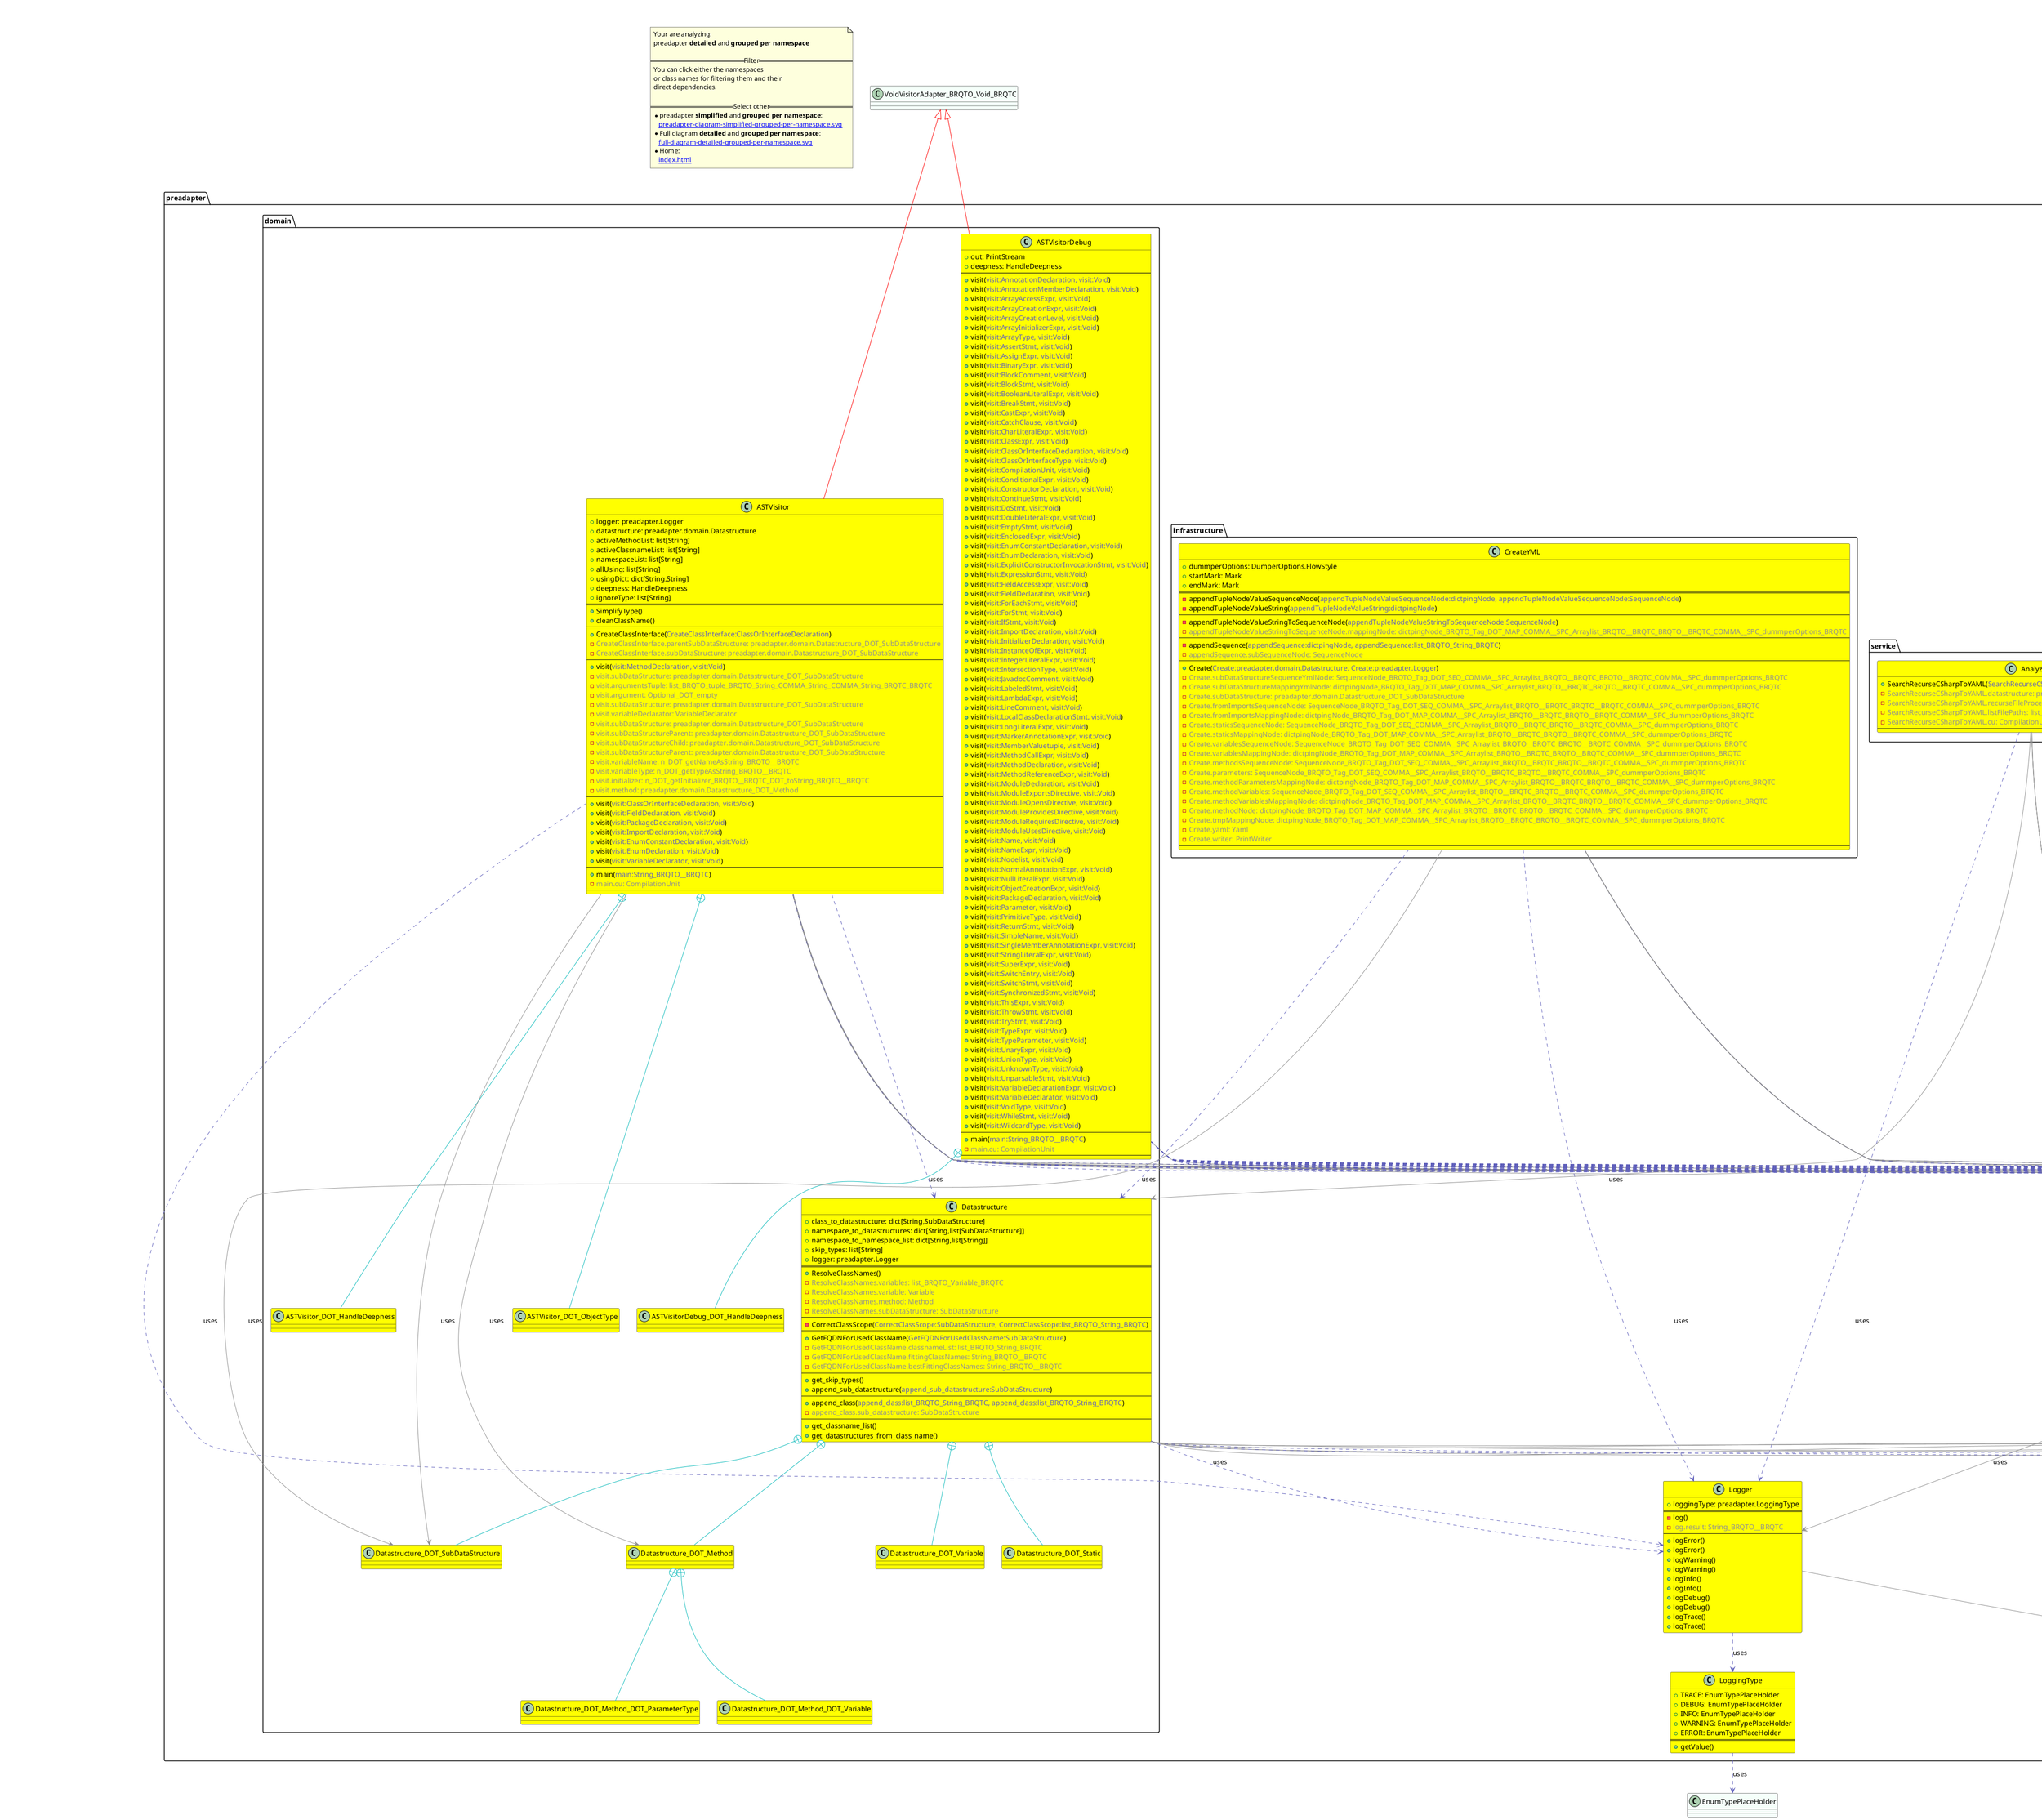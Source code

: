 @startuml
title <size:20>preadapter **detailed** and **grouped per namespace**</size>
note "Your are analyzing:\npreadapter **detailed** and **grouped per namespace**\n\n==Filter==\nYou can click either the namespaces \nor class names for filtering them and their\ndirect dependencies.\n\n==Select other==\n* preadapter **simplified** and **grouped per namespace**:\n   [[preadapter-diagram-simplified-grouped-per-namespace.svg]]\n* Full diagram **detailed** and **grouped per namespace**:\n   [[full-diagram-detailed-grouped-per-namespace.svg]]\n* Home:\n   [[index.html]]" as FloatingNote
class list_BRQTO_Variable_BRQTC [[list_BRQTO_Variable_BRQTC-diagram-detailed-grouped-per-namespace.svg]] #MintCream {
}
class Variable [[Variable-diagram-detailed-grouped-per-namespace.svg]] #MintCream {
}
class Method [[Method-diagram-detailed-grouped-per-namespace.svg]] #MintCream {
}
class SubDataStructure [[SubDataStructure-diagram-detailed-grouped-per-namespace.svg]] #MintCream {
}
class list_BRQTO_String_BRQTC [[list_BRQTO_String_BRQTC-diagram-detailed-grouped-per-namespace.svg]] #MintCream {
}
class String_BRQTO__BRQTC [[String_BRQTO__BRQTC-diagram-detailed-grouped-per-namespace.svg]] #MintCream {
}
class VoidVisitorAdapter_BRQTO_Void_BRQTC [[VoidVisitorAdapter_BRQTO_Void_BRQTC-diagram-detailed-grouped-per-namespace.svg]] #MintCream {
}
class HandleDeepness [[HandleDeepness-diagram-detailed-grouped-per-namespace.svg]] #MintCream {
}
class ClassOrInterfaceDeclaration [[ClassOrInterfaceDeclaration-diagram-detailed-grouped-per-namespace.svg]] #MintCream {
}
class MethodDeclaration [[MethodDeclaration-diagram-detailed-grouped-per-namespace.svg]] #MintCream {
}
class Void [[Void-diagram-detailed-grouped-per-namespace.svg]] #MintCream {
}
class list_BRQTO_tuple_BRQTO_String_COMMA_String_COMMA_String_BRQTC_BRQTC [[list_BRQTO_tuple_BRQTO_String_COMMA_String_COMMA_String_BRQTC_BRQTC-diagram-detailed-grouped-per-namespace.svg]] #MintCream {
}
class Optional_DOT_empty [[Optional_DOT_empty-diagram-detailed-grouped-per-namespace.svg]] #MintCream {
}
class VariableDeclarator [[VariableDeclarator-diagram-detailed-grouped-per-namespace.svg]] #MintCream {
}
class n_DOT_getNameAsString_BRQTO__BRQTC [[n_DOT_getNameAsString_BRQTO__BRQTC-diagram-detailed-grouped-per-namespace.svg]] #MintCream {
}
class n_DOT_getTypeAsString_BRQTO__BRQTC [[n_DOT_getTypeAsString_BRQTO__BRQTC-diagram-detailed-grouped-per-namespace.svg]] #MintCream {
}
class n_DOT_getInitializer_BRQTO__BRQTC_DOT_toString_BRQTO__BRQTC [[n_DOT_getInitializer_BRQTO__BRQTC_DOT_toString_BRQTO__BRQTC-diagram-detailed-grouped-per-namespace.svg]] #MintCream {
}
class FieldDeclaration [[FieldDeclaration-diagram-detailed-grouped-per-namespace.svg]] #MintCream {
}
class PackageDeclaration [[PackageDeclaration-diagram-detailed-grouped-per-namespace.svg]] #MintCream {
}
class ImportDeclaration [[ImportDeclaration-diagram-detailed-grouped-per-namespace.svg]] #MintCream {
}
class EnumConstantDeclaration [[EnumConstantDeclaration-diagram-detailed-grouped-per-namespace.svg]] #MintCream {
}
class EnumDeclaration [[EnumDeclaration-diagram-detailed-grouped-per-namespace.svg]] #MintCream {
}
class CompilationUnit [[CompilationUnit-diagram-detailed-grouped-per-namespace.svg]] #MintCream {
}
class RecursiveFileProcessor_BRQTO__BRQTC [[RecursiveFileProcessor_BRQTO__BRQTC-diagram-detailed-grouped-per-namespace.svg]] #MintCream {
}
class EnumTypePlaceHolder [[EnumTypePlaceHolder-diagram-detailed-grouped-per-namespace.svg]] #MintCream {
}
class PrintStream [[PrintStream-diagram-detailed-grouped-per-namespace.svg]] #MintCream {
}
class AnnotationDeclaration [[AnnotationDeclaration-diagram-detailed-grouped-per-namespace.svg]] #MintCream {
}
class AnnotationMemberDeclaration [[AnnotationMemberDeclaration-diagram-detailed-grouped-per-namespace.svg]] #MintCream {
}
class ArrayAccessExpr [[ArrayAccessExpr-diagram-detailed-grouped-per-namespace.svg]] #MintCream {
}
class ArrayCreationExpr [[ArrayCreationExpr-diagram-detailed-grouped-per-namespace.svg]] #MintCream {
}
class ArrayCreationLevel [[ArrayCreationLevel-diagram-detailed-grouped-per-namespace.svg]] #MintCream {
}
class ArrayInitializerExpr [[ArrayInitializerExpr-diagram-detailed-grouped-per-namespace.svg]] #MintCream {
}
class ArrayType [[ArrayType-diagram-detailed-grouped-per-namespace.svg]] #MintCream {
}
class AssertStmt [[AssertStmt-diagram-detailed-grouped-per-namespace.svg]] #MintCream {
}
class AssignExpr [[AssignExpr-diagram-detailed-grouped-per-namespace.svg]] #MintCream {
}
class BinaryExpr [[BinaryExpr-diagram-detailed-grouped-per-namespace.svg]] #MintCream {
}
class BlockComment [[BlockComment-diagram-detailed-grouped-per-namespace.svg]] #MintCream {
}
class BlockStmt [[BlockStmt-diagram-detailed-grouped-per-namespace.svg]] #MintCream {
}
class BooleanLiteralExpr [[BooleanLiteralExpr-diagram-detailed-grouped-per-namespace.svg]] #MintCream {
}
class BreakStmt [[BreakStmt-diagram-detailed-grouped-per-namespace.svg]] #MintCream {
}
class CastExpr [[CastExpr-diagram-detailed-grouped-per-namespace.svg]] #MintCream {
}
class CatchClause [[CatchClause-diagram-detailed-grouped-per-namespace.svg]] #MintCream {
}
class CharLiteralExpr [[CharLiteralExpr-diagram-detailed-grouped-per-namespace.svg]] #MintCream {
}
class ClassExpr [[ClassExpr-diagram-detailed-grouped-per-namespace.svg]] #MintCream {
}
class ClassOrInterfaceType [[ClassOrInterfaceType-diagram-detailed-grouped-per-namespace.svg]] #MintCream {
}
class ConditionalExpr [[ConditionalExpr-diagram-detailed-grouped-per-namespace.svg]] #MintCream {
}
class ConstructorDeclaration [[ConstructorDeclaration-diagram-detailed-grouped-per-namespace.svg]] #MintCream {
}
class ContinueStmt [[ContinueStmt-diagram-detailed-grouped-per-namespace.svg]] #MintCream {
}
class DoStmt [[DoStmt-diagram-detailed-grouped-per-namespace.svg]] #MintCream {
}
class DoubleLiteralExpr [[DoubleLiteralExpr-diagram-detailed-grouped-per-namespace.svg]] #MintCream {
}
class EmptyStmt [[EmptyStmt-diagram-detailed-grouped-per-namespace.svg]] #MintCream {
}
class EnclosedExpr [[EnclosedExpr-diagram-detailed-grouped-per-namespace.svg]] #MintCream {
}
class ExplicitConstructorInvocationStmt [[ExplicitConstructorInvocationStmt-diagram-detailed-grouped-per-namespace.svg]] #MintCream {
}
class ExpressionStmt [[ExpressionStmt-diagram-detailed-grouped-per-namespace.svg]] #MintCream {
}
class FieldAccessExpr [[FieldAccessExpr-diagram-detailed-grouped-per-namespace.svg]] #MintCream {
}
class ForEachStmt [[ForEachStmt-diagram-detailed-grouped-per-namespace.svg]] #MintCream {
}
class ForStmt [[ForStmt-diagram-detailed-grouped-per-namespace.svg]] #MintCream {
}
class IfStmt [[IfStmt-diagram-detailed-grouped-per-namespace.svg]] #MintCream {
}
class InitializerDeclaration [[InitializerDeclaration-diagram-detailed-grouped-per-namespace.svg]] #MintCream {
}
class InstanceOfExpr [[InstanceOfExpr-diagram-detailed-grouped-per-namespace.svg]] #MintCream {
}
class IntegerLiteralExpr [[IntegerLiteralExpr-diagram-detailed-grouped-per-namespace.svg]] #MintCream {
}
class IntersectionType [[IntersectionType-diagram-detailed-grouped-per-namespace.svg]] #MintCream {
}
class JavadocComment [[JavadocComment-diagram-detailed-grouped-per-namespace.svg]] #MintCream {
}
class LabeledStmt [[LabeledStmt-diagram-detailed-grouped-per-namespace.svg]] #MintCream {
}
class LambdaExpr [[LambdaExpr-diagram-detailed-grouped-per-namespace.svg]] #MintCream {
}
class LineComment [[LineComment-diagram-detailed-grouped-per-namespace.svg]] #MintCream {
}
class LocalClassDeclarationStmt [[LocalClassDeclarationStmt-diagram-detailed-grouped-per-namespace.svg]] #MintCream {
}
class LongLiteralExpr [[LongLiteralExpr-diagram-detailed-grouped-per-namespace.svg]] #MintCream {
}
class MarkerAnnotationExpr [[MarkerAnnotationExpr-diagram-detailed-grouped-per-namespace.svg]] #MintCream {
}
class MemberValuetuple [[MemberValuetuple-diagram-detailed-grouped-per-namespace.svg]] #MintCream {
}
class MethodCallExpr [[MethodCallExpr-diagram-detailed-grouped-per-namespace.svg]] #MintCream {
}
class MethodReferenceExpr [[MethodReferenceExpr-diagram-detailed-grouped-per-namespace.svg]] #MintCream {
}
class ModuleDeclaration [[ModuleDeclaration-diagram-detailed-grouped-per-namespace.svg]] #MintCream {
}
class ModuleExportsDirective [[ModuleExportsDirective-diagram-detailed-grouped-per-namespace.svg]] #MintCream {
}
class ModuleOpensDirective [[ModuleOpensDirective-diagram-detailed-grouped-per-namespace.svg]] #MintCream {
}
class ModuleProvidesDirective [[ModuleProvidesDirective-diagram-detailed-grouped-per-namespace.svg]] #MintCream {
}
class ModuleRequiresDirective [[ModuleRequiresDirective-diagram-detailed-grouped-per-namespace.svg]] #MintCream {
}
class ModuleUsesDirective [[ModuleUsesDirective-diagram-detailed-grouped-per-namespace.svg]] #MintCream {
}
class Name [[Name-diagram-detailed-grouped-per-namespace.svg]] #MintCream {
}
class NameExpr [[NameExpr-diagram-detailed-grouped-per-namespace.svg]] #MintCream {
}
class Nodelist [[Nodelist-diagram-detailed-grouped-per-namespace.svg]] #MintCream {
}
class NormalAnnotationExpr [[NormalAnnotationExpr-diagram-detailed-grouped-per-namespace.svg]] #MintCream {
}
class NullLiteralExpr [[NullLiteralExpr-diagram-detailed-grouped-per-namespace.svg]] #MintCream {
}
class ObjectCreationExpr [[ObjectCreationExpr-diagram-detailed-grouped-per-namespace.svg]] #MintCream {
}
class Parameter [[Parameter-diagram-detailed-grouped-per-namespace.svg]] #MintCream {
}
class PrimitiveType [[PrimitiveType-diagram-detailed-grouped-per-namespace.svg]] #MintCream {
}
class ReturnStmt [[ReturnStmt-diagram-detailed-grouped-per-namespace.svg]] #MintCream {
}
class SimpleName [[SimpleName-diagram-detailed-grouped-per-namespace.svg]] #MintCream {
}
class SingleMemberAnnotationExpr [[SingleMemberAnnotationExpr-diagram-detailed-grouped-per-namespace.svg]] #MintCream {
}
class StringLiteralExpr [[StringLiteralExpr-diagram-detailed-grouped-per-namespace.svg]] #MintCream {
}
class SuperExpr [[SuperExpr-diagram-detailed-grouped-per-namespace.svg]] #MintCream {
}
class SwitchEntry [[SwitchEntry-diagram-detailed-grouped-per-namespace.svg]] #MintCream {
}
class SwitchStmt [[SwitchStmt-diagram-detailed-grouped-per-namespace.svg]] #MintCream {
}
class SynchronizedStmt [[SynchronizedStmt-diagram-detailed-grouped-per-namespace.svg]] #MintCream {
}
class ThisExpr [[ThisExpr-diagram-detailed-grouped-per-namespace.svg]] #MintCream {
}
class ThrowStmt [[ThrowStmt-diagram-detailed-grouped-per-namespace.svg]] #MintCream {
}
class TryStmt [[TryStmt-diagram-detailed-grouped-per-namespace.svg]] #MintCream {
}
class TypeExpr [[TypeExpr-diagram-detailed-grouped-per-namespace.svg]] #MintCream {
}
class TypeParameter [[TypeParameter-diagram-detailed-grouped-per-namespace.svg]] #MintCream {
}
class UnaryExpr [[UnaryExpr-diagram-detailed-grouped-per-namespace.svg]] #MintCream {
}
class UnionType [[UnionType-diagram-detailed-grouped-per-namespace.svg]] #MintCream {
}
class UnknownType [[UnknownType-diagram-detailed-grouped-per-namespace.svg]] #MintCream {
}
class UnparsableStmt [[UnparsableStmt-diagram-detailed-grouped-per-namespace.svg]] #MintCream {
}
class VariableDeclarationExpr [[VariableDeclarationExpr-diagram-detailed-grouped-per-namespace.svg]] #MintCream {
}
class VoidType [[VoidType-diagram-detailed-grouped-per-namespace.svg]] #MintCream {
}
class WhileStmt [[WhileStmt-diagram-detailed-grouped-per-namespace.svg]] #MintCream {
}
class WildcardType [[WildcardType-diagram-detailed-grouped-per-namespace.svg]] #MintCream {
}
class AnalyzeAST_BRQTO__BRQTC [[AnalyzeAST_BRQTO__BRQTC-diagram-detailed-grouped-per-namespace.svg]] #MintCream {
}
class DirectoryStream_BRQTO_Path_BRQTC [[DirectoryStream_BRQTO_Path_BRQTC-diagram-detailed-grouped-per-namespace.svg]] #MintCream {
}
class Path [[Path-diagram-detailed-grouped-per-namespace.svg]] #MintCream {
}
class DumperOptions.FlowStyle [[DumperOptions.FlowStyle-diagram-detailed-grouped-per-namespace.svg]] #MintCream {
}
class Mark [[Mark-diagram-detailed-grouped-per-namespace.svg]] #MintCream {
}
class dictpingNode [[dictpingNode-diagram-detailed-grouped-per-namespace.svg]] #MintCream {
}
class SequenceNode [[SequenceNode-diagram-detailed-grouped-per-namespace.svg]] #MintCream {
}
class dictpingNode_BRQTO_Tag_DOT_MAP_COMMA__SPC_Arraylist_BRQTO__BRQTC_BRQTO__BRQTC_COMMA__SPC_dummperOptions_BRQTC [[dictpingNode_BRQTO_Tag_DOT_MAP_COMMA__SPC_Arraylist_BRQTO__BRQTC_BRQTO__BRQTC_COMMA__SPC_dummperOptions_BRQTC-diagram-detailed-grouped-per-namespace.svg]] #MintCream {
}
class SequenceNode_BRQTO_Tag_DOT_SEQ_COMMA__SPC_Arraylist_BRQTO__BRQTC_BRQTO__BRQTC_COMMA__SPC_dummperOptions_BRQTC [[SequenceNode_BRQTO_Tag_DOT_SEQ_COMMA__SPC_Arraylist_BRQTO__BRQTC_BRQTO__BRQTC_COMMA__SPC_dummperOptions_BRQTC-diagram-detailed-grouped-per-namespace.svg]] #MintCream {
}
class Yaml [[Yaml-diagram-detailed-grouped-per-namespace.svg]] #MintCream {
}
class PrintWriter [[PrintWriter-diagram-detailed-grouped-per-namespace.svg]] #MintCream {
}
' Closing all previous_sub_namespace_list namespace None because file analysis is finished.
namespace preadapter [[preadapter-diagram-detailed-grouped-per-namespace.svg]] {
class preadapter.Logger [[preadapter.Logger-diagram-detailed-grouped-per-namespace.svg]] #yellow {
  + loggingType: preadapter.LoggingType
==
  - log(<font color="6060BB"></font>)
  - <font color="909090">log.result: String_BRQTO__BRQTC</font>
--
  + logError(<font color="6060BB"></font>)
  + logError(<font color="6060BB"></font>)
  + logWarning(<font color="6060BB"></font>)
  + logWarning(<font color="6060BB"></font>)
  + logInfo(<font color="6060BB"></font>)
  + logInfo(<font color="6060BB"></font>)
  + logDebug(<font color="6060BB"></font>)
  + logDebug(<font color="6060BB"></font>)
  + logTrace(<font color="6060BB"></font>)
  + logTrace(<font color="6060BB"></font>)
}
class preadapter.LoggingType [[preadapter.LoggingType-diagram-detailed-grouped-per-namespace.svg]] #yellow {
  + TRACE: EnumTypePlaceHolder
  + DEBUG: EnumTypePlaceHolder
  + INFO: EnumTypePlaceHolder
  + WARNING: EnumTypePlaceHolder
  + ERROR: EnumTypePlaceHolder
==
  + getValue(<font color="6060BB"></font>)
}
class preadapter.Revenger [[preadapter.Revenger-diagram-detailed-grouped-per-namespace.svg]] #yellow {
  + main(<font color="6060BB">main:String_BRQTO__BRQTC</font>)
  - <font color="909090">main.logger: preadapter.Logger</font>
  - <font color="909090">main.ast: AnalyzeAST_BRQTO__BRQTC</font>
--
}
'Compared namespace preadapter [[preadapter-diagram-detailed-grouped-per-namespace.svg]] { with last element of }
' Closing all previous_sub_namespace_list namespace None because file analysis is finished.
' Closing namespace preadapter
}
namespace preadapter [[preadapter-diagram-detailed-grouped-per-namespace.svg]] {
namespace preadapter.domain [[preadapter.domain-diagram-detailed-grouped-per-namespace.svg]] {
  class preadapter.domain.Datastructure [[preadapter.domain.Datastructure-diagram-detailed-grouped-per-namespace.svg]] #yellow {
    + class_to_datastructure: dict[String,SubDataStructure]
    + namespace_to_datastructures: dict[String,list[SubDataStructure]]
    + namespace_to_namespace_list: dict[String,list[String]]
    + skip_types: list[String]
    + logger: preadapter.Logger
==
    + ResolveClassNames(<font color="6060BB"></font>)
    - <font color="909090">ResolveClassNames.variables: list_BRQTO_Variable_BRQTC</font>
    - <font color="909090">ResolveClassNames.variable: Variable</font>
    - <font color="909090">ResolveClassNames.method: Method</font>
    - <font color="909090">ResolveClassNames.subDataStructure: SubDataStructure</font>
--
    - CorrectClassScope(<font color="6060BB">CorrectClassScope:SubDataStructure, CorrectClassScope:list_BRQTO_String_BRQTC</font>)
--
    + GetFQDNForUsedClassName(<font color="6060BB">GetFQDNForUsedClassName:SubDataStructure</font>)
    - <font color="909090">GetFQDNForUsedClassName.classnameList: list_BRQTO_String_BRQTC</font>
    - <font color="909090">GetFQDNForUsedClassName.fittingClassNames: String_BRQTO__BRQTC</font>
    - <font color="909090">GetFQDNForUsedClassName.bestFittingClassNames: String_BRQTO__BRQTC</font>
--
    + get_skip_types(<font color="6060BB"></font>)
    + append_sub_datastructure(<font color="6060BB">append_sub_datastructure:SubDataStructure</font>)
--
    + append_class(<font color="6060BB">append_class:list_BRQTO_String_BRQTC, append_class:list_BRQTO_String_BRQTC</font>)
    - <font color="909090">append_class.sub_datastructure: SubDataStructure</font>
--
    + get_classname_list(<font color="6060BB"></font>)
    + get_datastructures_from_class_name(<font color="6060BB"></font>)
  }
  class preadapter.domain.Datastructure_DOT_Method [[preadapter.domain.Datastructure_DOT_Method-diagram-detailed-grouped-per-namespace.svg]] #yellow {
  }
  class preadapter.domain.Datastructure_DOT_Static [[preadapter.domain.Datastructure_DOT_Static-diagram-detailed-grouped-per-namespace.svg]] #yellow {
  }
  class preadapter.domain.Datastructure_DOT_Variable [[preadapter.domain.Datastructure_DOT_Variable-diagram-detailed-grouped-per-namespace.svg]] #yellow {
  }
  class preadapter.domain.Datastructure_DOT_SubDataStructure [[preadapter.domain.Datastructure_DOT_SubDataStructure-diagram-detailed-grouped-per-namespace.svg]] #yellow {
  }
  class preadapter.domain.ASTVisitor [[preadapter.domain.ASTVisitor-diagram-detailed-grouped-per-namespace.svg]] #yellow {
    + logger: preadapter.Logger
    + datastructure: preadapter.domain.Datastructure
    + activeMethodList: list[String]
    + activeClassnameList: list[String]
    + namespaceList: list[String]
    + allUsing: list[String]
    + usingDict: dict[String,String]
    + deepness: HandleDeepness
    + ignoreType: list[String]
==
    + SimplifyType(<font color="6060BB"></font>)
    + cleanClassName(<font color="6060BB"></font>)
--
    + CreateClassInterface(<font color="6060BB">CreateClassInterface:ClassOrInterfaceDeclaration</font>)
    - <font color="909090">CreateClassInterface.parentSubDataStructure: preadapter.domain.Datastructure_DOT_SubDataStructure</font>
    - <font color="909090">CreateClassInterface.subDataStructure: preadapter.domain.Datastructure_DOT_SubDataStructure</font>
--
    + visit(<font color="6060BB">visit:MethodDeclaration, visit:Void</font>)
    - <font color="909090">visit.subDataStructure: preadapter.domain.Datastructure_DOT_SubDataStructure</font>
    - <font color="909090">visit.argumentsTuple: list_BRQTO_tuple_BRQTO_String_COMMA_String_COMMA_String_BRQTC_BRQTC</font>
    - <font color="909090">visit.argument: Optional_DOT_empty</font>
    - <font color="909090">visit.subDataStructure: preadapter.domain.Datastructure_DOT_SubDataStructure</font>
    - <font color="909090">visit.variableDeclarator: VariableDeclarator</font>
    - <font color="909090">visit.subDataStructure: preadapter.domain.Datastructure_DOT_SubDataStructure</font>
    - <font color="909090">visit.subDataStructureParent: preadapter.domain.Datastructure_DOT_SubDataStructure</font>
    - <font color="909090">visit.subDataStructureChild: preadapter.domain.Datastructure_DOT_SubDataStructure</font>
    - <font color="909090">visit.subDataStructureParent: preadapter.domain.Datastructure_DOT_SubDataStructure</font>
    - <font color="909090">visit.variableName: n_DOT_getNameAsString_BRQTO__BRQTC</font>
    - <font color="909090">visit.variableType: n_DOT_getTypeAsString_BRQTO__BRQTC</font>
    - <font color="909090">visit.initializer: n_DOT_getInitializer_BRQTO__BRQTC_DOT_toString_BRQTO__BRQTC</font>
    - <font color="909090">visit.method: preadapter.domain.Datastructure_DOT_Method</font>
--
    + visit(<font color="6060BB">visit:ClassOrInterfaceDeclaration, visit:Void</font>)
    + visit(<font color="6060BB">visit:FieldDeclaration, visit:Void</font>)
    + visit(<font color="6060BB">visit:PackageDeclaration, visit:Void</font>)
    + visit(<font color="6060BB">visit:ImportDeclaration, visit:Void</font>)
    + visit(<font color="6060BB">visit:EnumConstantDeclaration, visit:Void</font>)
    + visit(<font color="6060BB">visit:EnumDeclaration, visit:Void</font>)
    + visit(<font color="6060BB">visit:VariableDeclarator, visit:Void</font>)
--
    + main(<font color="6060BB">main:String_BRQTO__BRQTC</font>)
    - <font color="909090">main.cu: CompilationUnit</font>
--
  }
  class preadapter.domain.ASTVisitor_DOT_ObjectType [[preadapter.domain.ASTVisitor_DOT_ObjectType-diagram-detailed-grouped-per-namespace.svg]] #yellow {
  }
  class preadapter.domain.ASTVisitor_DOT_HandleDeepness [[preadapter.domain.ASTVisitor_DOT_HandleDeepness-diagram-detailed-grouped-per-namespace.svg]] #yellow {
  }
  class preadapter.domain.Datastructure_DOT_Method_DOT_ParameterType [[preadapter.domain.Datastructure_DOT_Method_DOT_ParameterType-diagram-detailed-grouped-per-namespace.svg]] #yellow {
  }
  class preadapter.domain.Datastructure_DOT_Method_DOT_Variable [[preadapter.domain.Datastructure_DOT_Method_DOT_Variable-diagram-detailed-grouped-per-namespace.svg]] #yellow {
  }
  class preadapter.domain.ASTVisitorDebug_DOT_HandleDeepness [[preadapter.domain.ASTVisitorDebug_DOT_HandleDeepness-diagram-detailed-grouped-per-namespace.svg]] #yellow {
  }
  class preadapter.domain.ASTVisitorDebug [[preadapter.domain.ASTVisitorDebug-diagram-detailed-grouped-per-namespace.svg]] #yellow {
    + out: PrintStream
    + deepness: HandleDeepness
==
    + visit(<font color="6060BB">visit:AnnotationDeclaration, visit:Void</font>)
    + visit(<font color="6060BB">visit:AnnotationMemberDeclaration, visit:Void</font>)
    + visit(<font color="6060BB">visit:ArrayAccessExpr, visit:Void</font>)
    + visit(<font color="6060BB">visit:ArrayCreationExpr, visit:Void</font>)
    + visit(<font color="6060BB">visit:ArrayCreationLevel, visit:Void</font>)
    + visit(<font color="6060BB">visit:ArrayInitializerExpr, visit:Void</font>)
    + visit(<font color="6060BB">visit:ArrayType, visit:Void</font>)
    + visit(<font color="6060BB">visit:AssertStmt, visit:Void</font>)
    + visit(<font color="6060BB">visit:AssignExpr, visit:Void</font>)
    + visit(<font color="6060BB">visit:BinaryExpr, visit:Void</font>)
    + visit(<font color="6060BB">visit:BlockComment, visit:Void</font>)
    + visit(<font color="6060BB">visit:BlockStmt, visit:Void</font>)
    + visit(<font color="6060BB">visit:BooleanLiteralExpr, visit:Void</font>)
    + visit(<font color="6060BB">visit:BreakStmt, visit:Void</font>)
    + visit(<font color="6060BB">visit:CastExpr, visit:Void</font>)
    + visit(<font color="6060BB">visit:CatchClause, visit:Void</font>)
    + visit(<font color="6060BB">visit:CharLiteralExpr, visit:Void</font>)
    + visit(<font color="6060BB">visit:ClassExpr, visit:Void</font>)
    + visit(<font color="6060BB">visit:ClassOrInterfaceDeclaration, visit:Void</font>)
    + visit(<font color="6060BB">visit:ClassOrInterfaceType, visit:Void</font>)
    + visit(<font color="6060BB">visit:CompilationUnit, visit:Void</font>)
    + visit(<font color="6060BB">visit:ConditionalExpr, visit:Void</font>)
    + visit(<font color="6060BB">visit:ConstructorDeclaration, visit:Void</font>)
    + visit(<font color="6060BB">visit:ContinueStmt, visit:Void</font>)
    + visit(<font color="6060BB">visit:DoStmt, visit:Void</font>)
    + visit(<font color="6060BB">visit:DoubleLiteralExpr, visit:Void</font>)
    + visit(<font color="6060BB">visit:EmptyStmt, visit:Void</font>)
    + visit(<font color="6060BB">visit:EnclosedExpr, visit:Void</font>)
    + visit(<font color="6060BB">visit:EnumConstantDeclaration, visit:Void</font>)
    + visit(<font color="6060BB">visit:EnumDeclaration, visit:Void</font>)
    + visit(<font color="6060BB">visit:ExplicitConstructorInvocationStmt, visit:Void</font>)
    + visit(<font color="6060BB">visit:ExpressionStmt, visit:Void</font>)
    + visit(<font color="6060BB">visit:FieldAccessExpr, visit:Void</font>)
    + visit(<font color="6060BB">visit:FieldDeclaration, visit:Void</font>)
    + visit(<font color="6060BB">visit:ForEachStmt, visit:Void</font>)
    + visit(<font color="6060BB">visit:ForStmt, visit:Void</font>)
    + visit(<font color="6060BB">visit:IfStmt, visit:Void</font>)
    + visit(<font color="6060BB">visit:ImportDeclaration, visit:Void</font>)
    + visit(<font color="6060BB">visit:InitializerDeclaration, visit:Void</font>)
    + visit(<font color="6060BB">visit:InstanceOfExpr, visit:Void</font>)
    + visit(<font color="6060BB">visit:IntegerLiteralExpr, visit:Void</font>)
    + visit(<font color="6060BB">visit:IntersectionType, visit:Void</font>)
    + visit(<font color="6060BB">visit:JavadocComment, visit:Void</font>)
    + visit(<font color="6060BB">visit:LabeledStmt, visit:Void</font>)
    + visit(<font color="6060BB">visit:LambdaExpr, visit:Void</font>)
    + visit(<font color="6060BB">visit:LineComment, visit:Void</font>)
    + visit(<font color="6060BB">visit:LocalClassDeclarationStmt, visit:Void</font>)
    + visit(<font color="6060BB">visit:LongLiteralExpr, visit:Void</font>)
    + visit(<font color="6060BB">visit:MarkerAnnotationExpr, visit:Void</font>)
    + visit(<font color="6060BB">visit:MemberValuetuple, visit:Void</font>)
    + visit(<font color="6060BB">visit:MethodCallExpr, visit:Void</font>)
    + visit(<font color="6060BB">visit:MethodDeclaration, visit:Void</font>)
    + visit(<font color="6060BB">visit:MethodReferenceExpr, visit:Void</font>)
    + visit(<font color="6060BB">visit:ModuleDeclaration, visit:Void</font>)
    + visit(<font color="6060BB">visit:ModuleExportsDirective, visit:Void</font>)
    + visit(<font color="6060BB">visit:ModuleOpensDirective, visit:Void</font>)
    + visit(<font color="6060BB">visit:ModuleProvidesDirective, visit:Void</font>)
    + visit(<font color="6060BB">visit:ModuleRequiresDirective, visit:Void</font>)
    + visit(<font color="6060BB">visit:ModuleUsesDirective, visit:Void</font>)
    + visit(<font color="6060BB">visit:Name, visit:Void</font>)
    + visit(<font color="6060BB">visit:NameExpr, visit:Void</font>)
    + visit(<font color="6060BB">visit:Nodelist, visit:Void</font>)
    + visit(<font color="6060BB">visit:NormalAnnotationExpr, visit:Void</font>)
    + visit(<font color="6060BB">visit:NullLiteralExpr, visit:Void</font>)
    + visit(<font color="6060BB">visit:ObjectCreationExpr, visit:Void</font>)
    + visit(<font color="6060BB">visit:PackageDeclaration, visit:Void</font>)
    + visit(<font color="6060BB">visit:Parameter, visit:Void</font>)
    + visit(<font color="6060BB">visit:PrimitiveType, visit:Void</font>)
    + visit(<font color="6060BB">visit:ReturnStmt, visit:Void</font>)
    + visit(<font color="6060BB">visit:SimpleName, visit:Void</font>)
    + visit(<font color="6060BB">visit:SingleMemberAnnotationExpr, visit:Void</font>)
    + visit(<font color="6060BB">visit:StringLiteralExpr, visit:Void</font>)
    + visit(<font color="6060BB">visit:SuperExpr, visit:Void</font>)
    + visit(<font color="6060BB">visit:SwitchEntry, visit:Void</font>)
    + visit(<font color="6060BB">visit:SwitchStmt, visit:Void</font>)
    + visit(<font color="6060BB">visit:SynchronizedStmt, visit:Void</font>)
    + visit(<font color="6060BB">visit:ThisExpr, visit:Void</font>)
    + visit(<font color="6060BB">visit:ThrowStmt, visit:Void</font>)
    + visit(<font color="6060BB">visit:TryStmt, visit:Void</font>)
    + visit(<font color="6060BB">visit:TypeExpr, visit:Void</font>)
    + visit(<font color="6060BB">visit:TypeParameter, visit:Void</font>)
    + visit(<font color="6060BB">visit:UnaryExpr, visit:Void</font>)
    + visit(<font color="6060BB">visit:UnionType, visit:Void</font>)
    + visit(<font color="6060BB">visit:UnknownType, visit:Void</font>)
    + visit(<font color="6060BB">visit:UnparsableStmt, visit:Void</font>)
    + visit(<font color="6060BB">visit:VariableDeclarationExpr, visit:Void</font>)
    + visit(<font color="6060BB">visit:VariableDeclarator, visit:Void</font>)
    + visit(<font color="6060BB">visit:VoidType, visit:Void</font>)
    + visit(<font color="6060BB">visit:WhileStmt, visit:Void</font>)
    + visit(<font color="6060BB">visit:WildcardType, visit:Void</font>)
--
    + main(<font color="6060BB">main:String_BRQTO__BRQTC</font>)
    - <font color="909090">main.cu: CompilationUnit</font>
--
  }
'Compared namespace preadapter.domain [[preadapter.domain-diagram-detailed-grouped-per-namespace.svg]] { with last element of   }
' Closing all previous_sub_namespace_list namespace None because file analysis is finished.
' Closing namespace domain
}
' Closing namespace preadapter
}
namespace preadapter [[preadapter-diagram-detailed-grouped-per-namespace.svg]] {
namespace preadapter.infrastructure [[preadapter.infrastructure-diagram-detailed-grouped-per-namespace.svg]] {
  class preadapter.infrastructure.CreateYML [[preadapter.infrastructure.CreateYML-diagram-detailed-grouped-per-namespace.svg]] #yellow {
    + dummperOptions: DumperOptions.FlowStyle
    + startMark: Mark
    + endMark: Mark
==
    - appendTupleNodeValueSequenceNode(<font color="6060BB">appendTupleNodeValueSequenceNode:dictpingNode, appendTupleNodeValueSequenceNode:SequenceNode</font>)
    - appendTupleNodeValueString(<font color="6060BB">appendTupleNodeValueString:dictpingNode</font>)
--
    - appendTupleNodeValueStringToSequenceNode(<font color="6060BB">appendTupleNodeValueStringToSequenceNode:SequenceNode</font>)
    - <font color="909090">appendTupleNodeValueStringToSequenceNode.mappingNode: dictpingNode_BRQTO_Tag_DOT_MAP_COMMA__SPC_Arraylist_BRQTO__BRQTC_BRQTO__BRQTC_COMMA__SPC_dummperOptions_BRQTC</font>
--
    - appendSequence(<font color="6060BB">appendSequence:dictpingNode, appendSequence:list_BRQTO_String_BRQTC</font>)
    - <font color="909090">appendSequence.subSequenceNode: SequenceNode</font>
--
    + Create(<font color="6060BB">Create:preadapter.domain.Datastructure, Create:preadapter.Logger</font>)
    - <font color="909090">Create.subDataStructureSequenceYmlNode: SequenceNode_BRQTO_Tag_DOT_SEQ_COMMA__SPC_Arraylist_BRQTO__BRQTC_BRQTO__BRQTC_COMMA__SPC_dummperOptions_BRQTC</font>
    - <font color="909090">Create.subDataStructureMappingYmlNode: dictpingNode_BRQTO_Tag_DOT_MAP_COMMA__SPC_Arraylist_BRQTO__BRQTC_BRQTO__BRQTC_COMMA__SPC_dummperOptions_BRQTC</font>
    - <font color="909090">Create.subDataStructure: preadapter.domain.Datastructure_DOT_SubDataStructure</font>
    - <font color="909090">Create.fromImportsSequenceNode: SequenceNode_BRQTO_Tag_DOT_SEQ_COMMA__SPC_Arraylist_BRQTO__BRQTC_BRQTO__BRQTC_COMMA__SPC_dummperOptions_BRQTC</font>
    - <font color="909090">Create.fromImportsMappingNode: dictpingNode_BRQTO_Tag_DOT_MAP_COMMA__SPC_Arraylist_BRQTO__BRQTC_BRQTO__BRQTC_COMMA__SPC_dummperOptions_BRQTC</font>
    - <font color="909090">Create.staticsSequenceNode: SequenceNode_BRQTO_Tag_DOT_SEQ_COMMA__SPC_Arraylist_BRQTO__BRQTC_BRQTO__BRQTC_COMMA__SPC_dummperOptions_BRQTC</font>
    - <font color="909090">Create.staticsMappingNode: dictpingNode_BRQTO_Tag_DOT_MAP_COMMA__SPC_Arraylist_BRQTO__BRQTC_BRQTO__BRQTC_COMMA__SPC_dummperOptions_BRQTC</font>
    - <font color="909090">Create.variablesSequenceNode: SequenceNode_BRQTO_Tag_DOT_SEQ_COMMA__SPC_Arraylist_BRQTO__BRQTC_BRQTO__BRQTC_COMMA__SPC_dummperOptions_BRQTC</font>
    - <font color="909090">Create.variablesMappingNode: dictpingNode_BRQTO_Tag_DOT_MAP_COMMA__SPC_Arraylist_BRQTO__BRQTC_BRQTO__BRQTC_COMMA__SPC_dummperOptions_BRQTC</font>
    - <font color="909090">Create.methodsSequenceNode: SequenceNode_BRQTO_Tag_DOT_SEQ_COMMA__SPC_Arraylist_BRQTO__BRQTC_BRQTO__BRQTC_COMMA__SPC_dummperOptions_BRQTC</font>
    - <font color="909090">Create.parameters: SequenceNode_BRQTO_Tag_DOT_SEQ_COMMA__SPC_Arraylist_BRQTO__BRQTC_BRQTO__BRQTC_COMMA__SPC_dummperOptions_BRQTC</font>
    - <font color="909090">Create.methodParametersMappingNode: dictpingNode_BRQTO_Tag_DOT_MAP_COMMA__SPC_Arraylist_BRQTO__BRQTC_BRQTO__BRQTC_COMMA__SPC_dummperOptions_BRQTC</font>
    - <font color="909090">Create.methodVariables: SequenceNode_BRQTO_Tag_DOT_SEQ_COMMA__SPC_Arraylist_BRQTO__BRQTC_BRQTO__BRQTC_COMMA__SPC_dummperOptions_BRQTC</font>
    - <font color="909090">Create.methodVariablesMappingNode: dictpingNode_BRQTO_Tag_DOT_MAP_COMMA__SPC_Arraylist_BRQTO__BRQTC_BRQTO__BRQTC_COMMA__SPC_dummperOptions_BRQTC</font>
    - <font color="909090">Create.methodNode: dictpingNode_BRQTO_Tag_DOT_MAP_COMMA__SPC_Arraylist_BRQTO__BRQTC_BRQTO__BRQTC_COMMA__SPC_dummperOptions_BRQTC</font>
    - <font color="909090">Create.tmpMappingNode: dictpingNode_BRQTO_Tag_DOT_MAP_COMMA__SPC_Arraylist_BRQTO__BRQTC_BRQTO__BRQTC_COMMA__SPC_dummperOptions_BRQTC</font>
    - <font color="909090">Create.yaml: Yaml</font>
    - <font color="909090">Create.writer: PrintWriter</font>
--
  }
'Compared namespace preadapter.infrastructure [[preadapter.infrastructure-diagram-detailed-grouped-per-namespace.svg]] { with last element of   }
' Closing all previous_sub_namespace_list namespace None because file analysis is finished.
' Closing namespace infrastructure
}
' Closing namespace preadapter
}
namespace preadapter [[preadapter-diagram-detailed-grouped-per-namespace.svg]] {
namespace preadapter.service [[preadapter.service-diagram-detailed-grouped-per-namespace.svg]] {
  class preadapter.service.AnalyzeAST [[preadapter.service.AnalyzeAST-diagram-detailed-grouped-per-namespace.svg]] #yellow {
    + SearchRecurseCSharpToYAML(<font color="6060BB">SearchRecurseCSharpToYAML:preadapter.Logger</font>)
    - <font color="909090">SearchRecurseCSharpToYAML.datastructure: preadapter.domain.Datastructure</font>
    - <font color="909090">SearchRecurseCSharpToYAML.recurseFileProcess: RecursiveFileProcessor_BRQTO__BRQTC</font>
    - <font color="909090">SearchRecurseCSharpToYAML.listFilePaths: list_BRQTO_String_BRQTC</font>
    - <font color="909090">SearchRecurseCSharpToYAML.cu: CompilationUnit</font>
--
  }
  class preadapter.service.RecursiveFileProcessor [[preadapter.service.RecursiveFileProcessor-diagram-detailed-grouped-per-namespace.svg]] #yellow {
    + SearchPath(<font color="6060BB"></font>)
    - <font color="909090">SearchPath.fileList: list_BRQTO_String_BRQTC</font>
--
    - ProcessDirectory(<font color="6060BB">ProcessDirectory:list_BRQTO_String_BRQTC</font>)
    - <font color="909090">ProcessDirectory.stream: DirectoryStream_BRQTO_Path_BRQTC</font>
    - <font color="909090">ProcessDirectory.path: Path</font>
--
  }
'Compared namespace preadapter.service [[preadapter.service-diagram-detailed-grouped-per-namespace.svg]] { with last element of   }
' Closing all previous_sub_namespace_list namespace None because file analysis is finished.
' Closing namespace service
}
' Closing namespace preadapter
}
 ' *************************************** 
 ' *************************************** 
 ' *************************************** 
' Class relations extracted from namespace:
' 
' Class relations extracted from namespace:
' preadapter
preadapter.Logger .[#6060BB].> preadapter.LoggingType  : uses 
preadapter.Logger -[#909090]-> String_BRQTO__BRQTC  : uses 
preadapter.LoggingType .[#6060BB].> EnumTypePlaceHolder  : uses 
preadapter.Revenger .[#6060BB].> String_BRQTO__BRQTC  : uses 
preadapter.Revenger -[#909090]-> preadapter.Logger  : uses 
preadapter.Revenger -[#909090]-> AnalyzeAST_BRQTO__BRQTC  : uses 
' Class relations extracted from namespace:
' preadapter.domain
preadapter.domain.Datastructure +-[#10BBBB]- preadapter.domain.Datastructure_DOT_Method 
preadapter.domain.Datastructure +-[#10BBBB]- preadapter.domain.Datastructure_DOT_Static 
preadapter.domain.Datastructure +-[#10BBBB]- preadapter.domain.Datastructure_DOT_Variable 
preadapter.domain.Datastructure +-[#10BBBB]- preadapter.domain.Datastructure_DOT_SubDataStructure 
preadapter.domain.Datastructure .[#6060BB].> preadapter.Logger  : uses 
preadapter.domain.Datastructure -[#909090]-> list_BRQTO_Variable_BRQTC  : uses 
preadapter.domain.Datastructure -[#909090]-> Variable  : uses 
preadapter.domain.Datastructure -[#909090]-> Method  : uses 
preadapter.domain.Datastructure -[#909090]-> SubDataStructure  : uses 
preadapter.domain.Datastructure .[#6060BB].> SubDataStructure  : uses 
preadapter.domain.Datastructure .[#6060BB].> list_BRQTO_String_BRQTC  : uses 
preadapter.domain.Datastructure -[#909090]-> list_BRQTO_String_BRQTC  : uses 
preadapter.domain.Datastructure -[#909090]-> String_BRQTO__BRQTC  : uses 
preadapter.domain.Datastructure_DOT_Method +-[#10BBBB]- preadapter.domain.Datastructure_DOT_Method_DOT_ParameterType 
preadapter.domain.Datastructure_DOT_Method +-[#10BBBB]- preadapter.domain.Datastructure_DOT_Method_DOT_Variable 
VoidVisitorAdapter_BRQTO_Void_BRQTC <|-[#red]- preadapter.domain.ASTVisitor
preadapter.domain.ASTVisitor +-[#10BBBB]- preadapter.domain.ASTVisitor_DOT_ObjectType 
preadapter.domain.ASTVisitor +-[#10BBBB]- preadapter.domain.ASTVisitor_DOT_HandleDeepness 
preadapter.domain.ASTVisitor .[#6060BB].> preadapter.Logger  : uses 
preadapter.domain.ASTVisitor .[#6060BB].> preadapter.domain.Datastructure  : uses 
preadapter.domain.ASTVisitor .[#6060BB].> HandleDeepness  : uses 
preadapter.domain.ASTVisitor .[#6060BB].> ClassOrInterfaceDeclaration  : uses 
preadapter.domain.ASTVisitor -[#909090]-> preadapter.domain.Datastructure_DOT_SubDataStructure  : uses 
preadapter.domain.ASTVisitor .[#6060BB].> MethodDeclaration  : uses 
preadapter.domain.ASTVisitor .[#6060BB].> Void  : uses 
preadapter.domain.ASTVisitor -[#909090]-> list_BRQTO_tuple_BRQTO_String_COMMA_String_COMMA_String_BRQTC_BRQTC  : uses 
preadapter.domain.ASTVisitor -[#909090]-> Optional_DOT_empty  : uses 
preadapter.domain.ASTVisitor -[#909090]-> VariableDeclarator  : uses 
preadapter.domain.ASTVisitor -[#909090]-> n_DOT_getNameAsString_BRQTO__BRQTC  : uses 
preadapter.domain.ASTVisitor -[#909090]-> n_DOT_getTypeAsString_BRQTO__BRQTC  : uses 
preadapter.domain.ASTVisitor -[#909090]-> n_DOT_getInitializer_BRQTO__BRQTC_DOT_toString_BRQTO__BRQTC  : uses 
preadapter.domain.ASTVisitor -[#909090]-> preadapter.domain.Datastructure_DOT_Method  : uses 
preadapter.domain.ASTVisitor .[#6060BB].> FieldDeclaration  : uses 
preadapter.domain.ASTVisitor .[#6060BB].> PackageDeclaration  : uses 
preadapter.domain.ASTVisitor .[#6060BB].> ImportDeclaration  : uses 
preadapter.domain.ASTVisitor .[#6060BB].> EnumConstantDeclaration  : uses 
preadapter.domain.ASTVisitor .[#6060BB].> EnumDeclaration  : uses 
preadapter.domain.ASTVisitor .[#6060BB].> VariableDeclarator  : uses 
preadapter.domain.ASTVisitor .[#6060BB].> String_BRQTO__BRQTC  : uses 
preadapter.domain.ASTVisitor -[#909090]-> CompilationUnit  : uses 
VoidVisitorAdapter_BRQTO_Void_BRQTC <|-[#red]- preadapter.domain.ASTVisitorDebug
preadapter.domain.ASTVisitorDebug +-[#10BBBB]- preadapter.domain.ASTVisitorDebug_DOT_HandleDeepness 
preadapter.domain.ASTVisitorDebug .[#6060BB].> PrintStream  : uses 
preadapter.domain.ASTVisitorDebug .[#6060BB].> HandleDeepness  : uses 
preadapter.domain.ASTVisitorDebug .[#6060BB].> AnnotationDeclaration  : uses 
preadapter.domain.ASTVisitorDebug .[#6060BB].> Void  : uses 
preadapter.domain.ASTVisitorDebug .[#6060BB].> AnnotationMemberDeclaration  : uses 
preadapter.domain.ASTVisitorDebug .[#6060BB].> ArrayAccessExpr  : uses 
preadapter.domain.ASTVisitorDebug .[#6060BB].> ArrayCreationExpr  : uses 
preadapter.domain.ASTVisitorDebug .[#6060BB].> ArrayCreationLevel  : uses 
preadapter.domain.ASTVisitorDebug .[#6060BB].> ArrayInitializerExpr  : uses 
preadapter.domain.ASTVisitorDebug .[#6060BB].> ArrayType  : uses 
preadapter.domain.ASTVisitorDebug .[#6060BB].> AssertStmt  : uses 
preadapter.domain.ASTVisitorDebug .[#6060BB].> AssignExpr  : uses 
preadapter.domain.ASTVisitorDebug .[#6060BB].> BinaryExpr  : uses 
preadapter.domain.ASTVisitorDebug .[#6060BB].> BlockComment  : uses 
preadapter.domain.ASTVisitorDebug .[#6060BB].> BlockStmt  : uses 
preadapter.domain.ASTVisitorDebug .[#6060BB].> BooleanLiteralExpr  : uses 
preadapter.domain.ASTVisitorDebug .[#6060BB].> BreakStmt  : uses 
preadapter.domain.ASTVisitorDebug .[#6060BB].> CastExpr  : uses 
preadapter.domain.ASTVisitorDebug .[#6060BB].> CatchClause  : uses 
preadapter.domain.ASTVisitorDebug .[#6060BB].> CharLiteralExpr  : uses 
preadapter.domain.ASTVisitorDebug .[#6060BB].> ClassExpr  : uses 
preadapter.domain.ASTVisitorDebug .[#6060BB].> ClassOrInterfaceDeclaration  : uses 
preadapter.domain.ASTVisitorDebug .[#6060BB].> ClassOrInterfaceType  : uses 
preadapter.domain.ASTVisitorDebug .[#6060BB].> CompilationUnit  : uses 
preadapter.domain.ASTVisitorDebug .[#6060BB].> ConditionalExpr  : uses 
preadapter.domain.ASTVisitorDebug .[#6060BB].> ConstructorDeclaration  : uses 
preadapter.domain.ASTVisitorDebug .[#6060BB].> ContinueStmt  : uses 
preadapter.domain.ASTVisitorDebug .[#6060BB].> DoStmt  : uses 
preadapter.domain.ASTVisitorDebug .[#6060BB].> DoubleLiteralExpr  : uses 
preadapter.domain.ASTVisitorDebug .[#6060BB].> EmptyStmt  : uses 
preadapter.domain.ASTVisitorDebug .[#6060BB].> EnclosedExpr  : uses 
preadapter.domain.ASTVisitorDebug .[#6060BB].> EnumConstantDeclaration  : uses 
preadapter.domain.ASTVisitorDebug .[#6060BB].> EnumDeclaration  : uses 
preadapter.domain.ASTVisitorDebug .[#6060BB].> ExplicitConstructorInvocationStmt  : uses 
preadapter.domain.ASTVisitorDebug .[#6060BB].> ExpressionStmt  : uses 
preadapter.domain.ASTVisitorDebug .[#6060BB].> FieldAccessExpr  : uses 
preadapter.domain.ASTVisitorDebug .[#6060BB].> FieldDeclaration  : uses 
preadapter.domain.ASTVisitorDebug .[#6060BB].> ForEachStmt  : uses 
preadapter.domain.ASTVisitorDebug .[#6060BB].> ForStmt  : uses 
preadapter.domain.ASTVisitorDebug .[#6060BB].> IfStmt  : uses 
preadapter.domain.ASTVisitorDebug .[#6060BB].> ImportDeclaration  : uses 
preadapter.domain.ASTVisitorDebug .[#6060BB].> InitializerDeclaration  : uses 
preadapter.domain.ASTVisitorDebug .[#6060BB].> InstanceOfExpr  : uses 
preadapter.domain.ASTVisitorDebug .[#6060BB].> IntegerLiteralExpr  : uses 
preadapter.domain.ASTVisitorDebug .[#6060BB].> IntersectionType  : uses 
preadapter.domain.ASTVisitorDebug .[#6060BB].> JavadocComment  : uses 
preadapter.domain.ASTVisitorDebug .[#6060BB].> LabeledStmt  : uses 
preadapter.domain.ASTVisitorDebug .[#6060BB].> LambdaExpr  : uses 
preadapter.domain.ASTVisitorDebug .[#6060BB].> LineComment  : uses 
preadapter.domain.ASTVisitorDebug .[#6060BB].> LocalClassDeclarationStmt  : uses 
preadapter.domain.ASTVisitorDebug .[#6060BB].> LongLiteralExpr  : uses 
preadapter.domain.ASTVisitorDebug .[#6060BB].> MarkerAnnotationExpr  : uses 
preadapter.domain.ASTVisitorDebug .[#6060BB].> MemberValuetuple  : uses 
preadapter.domain.ASTVisitorDebug .[#6060BB].> MethodCallExpr  : uses 
preadapter.domain.ASTVisitorDebug .[#6060BB].> MethodDeclaration  : uses 
preadapter.domain.ASTVisitorDebug .[#6060BB].> MethodReferenceExpr  : uses 
preadapter.domain.ASTVisitorDebug .[#6060BB].> ModuleDeclaration  : uses 
preadapter.domain.ASTVisitorDebug .[#6060BB].> ModuleExportsDirective  : uses 
preadapter.domain.ASTVisitorDebug .[#6060BB].> ModuleOpensDirective  : uses 
preadapter.domain.ASTVisitorDebug .[#6060BB].> ModuleProvidesDirective  : uses 
preadapter.domain.ASTVisitorDebug .[#6060BB].> ModuleRequiresDirective  : uses 
preadapter.domain.ASTVisitorDebug .[#6060BB].> ModuleUsesDirective  : uses 
preadapter.domain.ASTVisitorDebug .[#6060BB].> Name  : uses 
preadapter.domain.ASTVisitorDebug .[#6060BB].> NameExpr  : uses 
preadapter.domain.ASTVisitorDebug .[#6060BB].> Nodelist  : uses 
preadapter.domain.ASTVisitorDebug .[#6060BB].> NormalAnnotationExpr  : uses 
preadapter.domain.ASTVisitorDebug .[#6060BB].> NullLiteralExpr  : uses 
preadapter.domain.ASTVisitorDebug .[#6060BB].> ObjectCreationExpr  : uses 
preadapter.domain.ASTVisitorDebug .[#6060BB].> PackageDeclaration  : uses 
preadapter.domain.ASTVisitorDebug .[#6060BB].> Parameter  : uses 
preadapter.domain.ASTVisitorDebug .[#6060BB].> PrimitiveType  : uses 
preadapter.domain.ASTVisitorDebug .[#6060BB].> ReturnStmt  : uses 
preadapter.domain.ASTVisitorDebug .[#6060BB].> SimpleName  : uses 
preadapter.domain.ASTVisitorDebug .[#6060BB].> SingleMemberAnnotationExpr  : uses 
preadapter.domain.ASTVisitorDebug .[#6060BB].> StringLiteralExpr  : uses 
preadapter.domain.ASTVisitorDebug .[#6060BB].> SuperExpr  : uses 
preadapter.domain.ASTVisitorDebug .[#6060BB].> SwitchEntry  : uses 
preadapter.domain.ASTVisitorDebug .[#6060BB].> SwitchStmt  : uses 
preadapter.domain.ASTVisitorDebug .[#6060BB].> SynchronizedStmt  : uses 
preadapter.domain.ASTVisitorDebug .[#6060BB].> ThisExpr  : uses 
preadapter.domain.ASTVisitorDebug .[#6060BB].> ThrowStmt  : uses 
preadapter.domain.ASTVisitorDebug .[#6060BB].> TryStmt  : uses 
preadapter.domain.ASTVisitorDebug .[#6060BB].> TypeExpr  : uses 
preadapter.domain.ASTVisitorDebug .[#6060BB].> TypeParameter  : uses 
preadapter.domain.ASTVisitorDebug .[#6060BB].> UnaryExpr  : uses 
preadapter.domain.ASTVisitorDebug .[#6060BB].> UnionType  : uses 
preadapter.domain.ASTVisitorDebug .[#6060BB].> UnknownType  : uses 
preadapter.domain.ASTVisitorDebug .[#6060BB].> UnparsableStmt  : uses 
preadapter.domain.ASTVisitorDebug .[#6060BB].> VariableDeclarationExpr  : uses 
preadapter.domain.ASTVisitorDebug .[#6060BB].> VariableDeclarator  : uses 
preadapter.domain.ASTVisitorDebug .[#6060BB].> VoidType  : uses 
preadapter.domain.ASTVisitorDebug .[#6060BB].> WhileStmt  : uses 
preadapter.domain.ASTVisitorDebug .[#6060BB].> WildcardType  : uses 
preadapter.domain.ASTVisitorDebug .[#6060BB].> String_BRQTO__BRQTC  : uses 
preadapter.domain.ASTVisitorDebug -[#909090]-> CompilationUnit  : uses 
' Class relations extracted from namespace:
' preadapter.infrastructure
preadapter.infrastructure.CreateYML .[#6060BB].> DumperOptions.FlowStyle  : uses 
preadapter.infrastructure.CreateYML .[#6060BB].> Mark  : uses 
preadapter.infrastructure.CreateYML .[#6060BB].> dictpingNode  : uses 
preadapter.infrastructure.CreateYML .[#6060BB].> SequenceNode  : uses 
preadapter.infrastructure.CreateYML -[#909090]-> dictpingNode_BRQTO_Tag_DOT_MAP_COMMA__SPC_Arraylist_BRQTO__BRQTC_BRQTO__BRQTC_COMMA__SPC_dummperOptions_BRQTC  : uses 
preadapter.infrastructure.CreateYML .[#6060BB].> list_BRQTO_String_BRQTC  : uses 
preadapter.infrastructure.CreateYML -[#909090]-> SequenceNode  : uses 
preadapter.infrastructure.CreateYML .[#6060BB].> preadapter.domain.Datastructure  : uses 
preadapter.infrastructure.CreateYML .[#6060BB].> preadapter.Logger  : uses 
preadapter.infrastructure.CreateYML -[#909090]-> SequenceNode_BRQTO_Tag_DOT_SEQ_COMMA__SPC_Arraylist_BRQTO__BRQTC_BRQTO__BRQTC_COMMA__SPC_dummperOptions_BRQTC  : uses 
preadapter.infrastructure.CreateYML -[#909090]-> preadapter.domain.Datastructure_DOT_SubDataStructure  : uses 
preadapter.infrastructure.CreateYML -[#909090]-> Yaml  : uses 
preadapter.infrastructure.CreateYML -[#909090]-> PrintWriter  : uses 
' Class relations extracted from namespace:
' preadapter.service
preadapter.service.AnalyzeAST .[#6060BB].> preadapter.Logger  : uses 
preadapter.service.AnalyzeAST -[#909090]-> preadapter.domain.Datastructure  : uses 
preadapter.service.AnalyzeAST -[#909090]-> RecursiveFileProcessor_BRQTO__BRQTC  : uses 
preadapter.service.AnalyzeAST -[#909090]-> list_BRQTO_String_BRQTC  : uses 
preadapter.service.AnalyzeAST -[#909090]-> CompilationUnit  : uses 
preadapter.service.RecursiveFileProcessor -[#909090]-> list_BRQTO_String_BRQTC  : uses 
preadapter.service.RecursiveFileProcessor .[#6060BB].> list_BRQTO_String_BRQTC  : uses 
preadapter.service.RecursiveFileProcessor -[#909090]-> DirectoryStream_BRQTO_Path_BRQTC  : uses 
preadapter.service.RecursiveFileProcessor -[#909090]-> Path  : uses 
@enduml